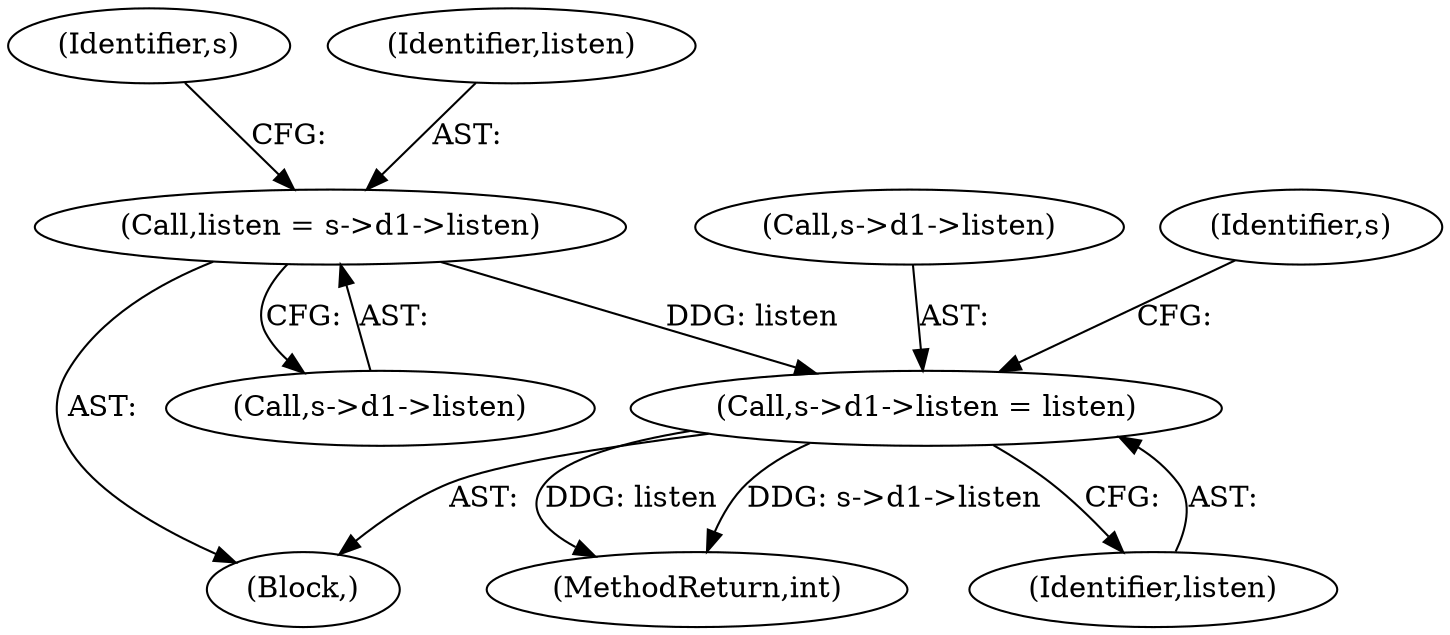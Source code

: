 digraph "0_openssl_ce325c60c74b0fa784f5872404b722e120e5cab0@pointer" {
"1000226" [label="(Call,s->d1->listen = listen)"];
"1000206" [label="(Call,listen = s->d1->listen)"];
"1000227" [label="(Call,s->d1->listen)"];
"1000215" [label="(Identifier,s)"];
"1000235" [label="(Identifier,s)"];
"1000270" [label="(MethodReturn,int)"];
"1000208" [label="(Call,s->d1->listen)"];
"1000143" [label="(Block,)"];
"1000207" [label="(Identifier,listen)"];
"1000206" [label="(Call,listen = s->d1->listen)"];
"1000232" [label="(Identifier,listen)"];
"1000226" [label="(Call,s->d1->listen = listen)"];
"1000226" -> "1000143"  [label="AST: "];
"1000226" -> "1000232"  [label="CFG: "];
"1000227" -> "1000226"  [label="AST: "];
"1000232" -> "1000226"  [label="AST: "];
"1000235" -> "1000226"  [label="CFG: "];
"1000226" -> "1000270"  [label="DDG: s->d1->listen"];
"1000226" -> "1000270"  [label="DDG: listen"];
"1000206" -> "1000226"  [label="DDG: listen"];
"1000206" -> "1000143"  [label="AST: "];
"1000206" -> "1000208"  [label="CFG: "];
"1000207" -> "1000206"  [label="AST: "];
"1000208" -> "1000206"  [label="AST: "];
"1000215" -> "1000206"  [label="CFG: "];
}
